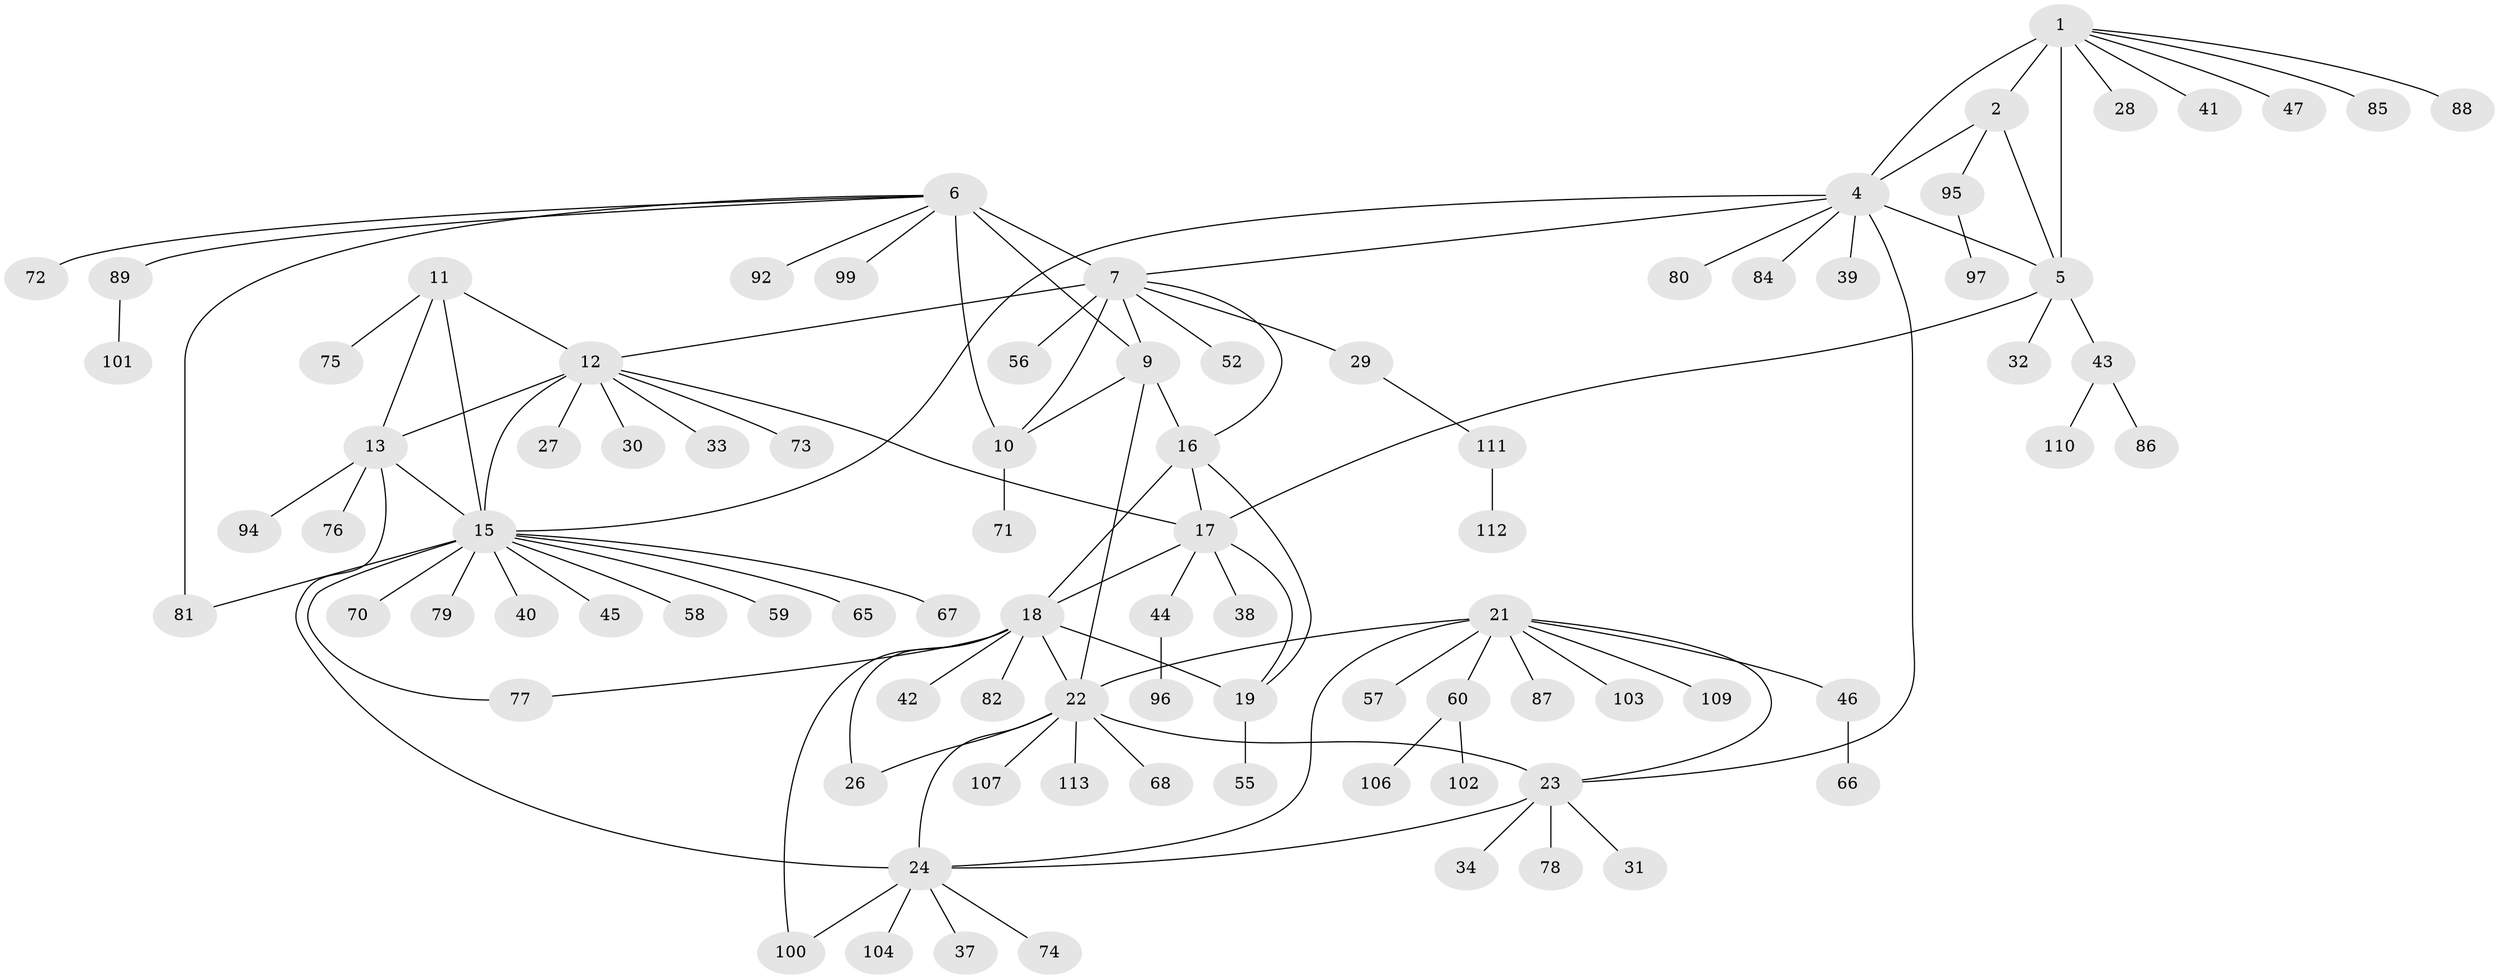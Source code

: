 // Generated by graph-tools (version 1.1) at 2025/52/02/27/25 19:52:19]
// undirected, 88 vertices, 113 edges
graph export_dot {
graph [start="1"]
  node [color=gray90,style=filled];
  1 [super="+3"];
  2;
  4 [super="+48"];
  5 [super="+83"];
  6 [super="+8"];
  7 [super="+93"];
  9;
  10 [super="+91"];
  11 [super="+14"];
  12 [super="+63"];
  13;
  15 [super="+35"];
  16 [super="+49"];
  17 [super="+90"];
  18 [super="+20"];
  19 [super="+36"];
  21 [super="+54"];
  22 [super="+25"];
  23 [super="+105"];
  24 [super="+50"];
  26;
  27;
  28;
  29 [super="+53"];
  30 [super="+51"];
  31;
  32;
  33;
  34;
  37;
  38;
  39;
  40;
  41;
  42 [super="+69"];
  43 [super="+64"];
  44 [super="+61"];
  45;
  46 [super="+62"];
  47;
  52;
  55;
  56;
  57;
  58;
  59;
  60;
  65;
  66;
  67;
  68;
  70;
  71;
  72;
  73;
  74;
  75;
  76;
  77;
  78;
  79;
  80;
  81;
  82;
  84;
  85;
  86;
  87;
  88;
  89;
  92;
  94;
  95 [super="+98"];
  96;
  97;
  99 [super="+108"];
  100;
  101;
  102;
  103;
  104;
  106;
  107;
  109;
  110;
  111;
  112;
  113;
  1 -- 2 [weight=2];
  1 -- 4 [weight=2];
  1 -- 5 [weight=2];
  1 -- 28;
  1 -- 47;
  1 -- 85;
  1 -- 88;
  1 -- 41;
  2 -- 4;
  2 -- 5;
  2 -- 95;
  4 -- 5;
  4 -- 7;
  4 -- 15;
  4 -- 23;
  4 -- 39;
  4 -- 80;
  4 -- 84;
  5 -- 17;
  5 -- 32;
  5 -- 43;
  6 -- 7 [weight=2];
  6 -- 9 [weight=2];
  6 -- 10 [weight=2];
  6 -- 89;
  6 -- 92;
  6 -- 99;
  6 -- 81;
  6 -- 72;
  7 -- 9;
  7 -- 10;
  7 -- 12;
  7 -- 16;
  7 -- 29;
  7 -- 52;
  7 -- 56;
  9 -- 10;
  9 -- 22;
  9 -- 16;
  10 -- 71;
  11 -- 12 [weight=2];
  11 -- 13 [weight=2];
  11 -- 15 [weight=2];
  11 -- 75;
  12 -- 13;
  12 -- 15;
  12 -- 17;
  12 -- 27;
  12 -- 30;
  12 -- 33;
  12 -- 73;
  13 -- 15;
  13 -- 24;
  13 -- 76;
  13 -- 94;
  15 -- 45;
  15 -- 59;
  15 -- 65;
  15 -- 67;
  15 -- 70;
  15 -- 77;
  15 -- 79;
  15 -- 81;
  15 -- 40;
  15 -- 58;
  16 -- 17;
  16 -- 18 [weight=2];
  16 -- 19;
  17 -- 18 [weight=2];
  17 -- 19;
  17 -- 38;
  17 -- 44;
  18 -- 19 [weight=2];
  18 -- 26;
  18 -- 82;
  18 -- 100;
  18 -- 22;
  18 -- 42;
  18 -- 77;
  19 -- 55;
  21 -- 22 [weight=2];
  21 -- 23;
  21 -- 24;
  21 -- 46;
  21 -- 57;
  21 -- 60;
  21 -- 87;
  21 -- 103;
  21 -- 109;
  22 -- 23 [weight=2];
  22 -- 24 [weight=2];
  22 -- 26;
  22 -- 68;
  22 -- 107;
  22 -- 113;
  23 -- 24;
  23 -- 31;
  23 -- 34;
  23 -- 78;
  24 -- 37;
  24 -- 74;
  24 -- 100;
  24 -- 104;
  29 -- 111;
  43 -- 86;
  43 -- 110;
  44 -- 96;
  46 -- 66;
  60 -- 102;
  60 -- 106;
  89 -- 101;
  95 -- 97;
  111 -- 112;
}
